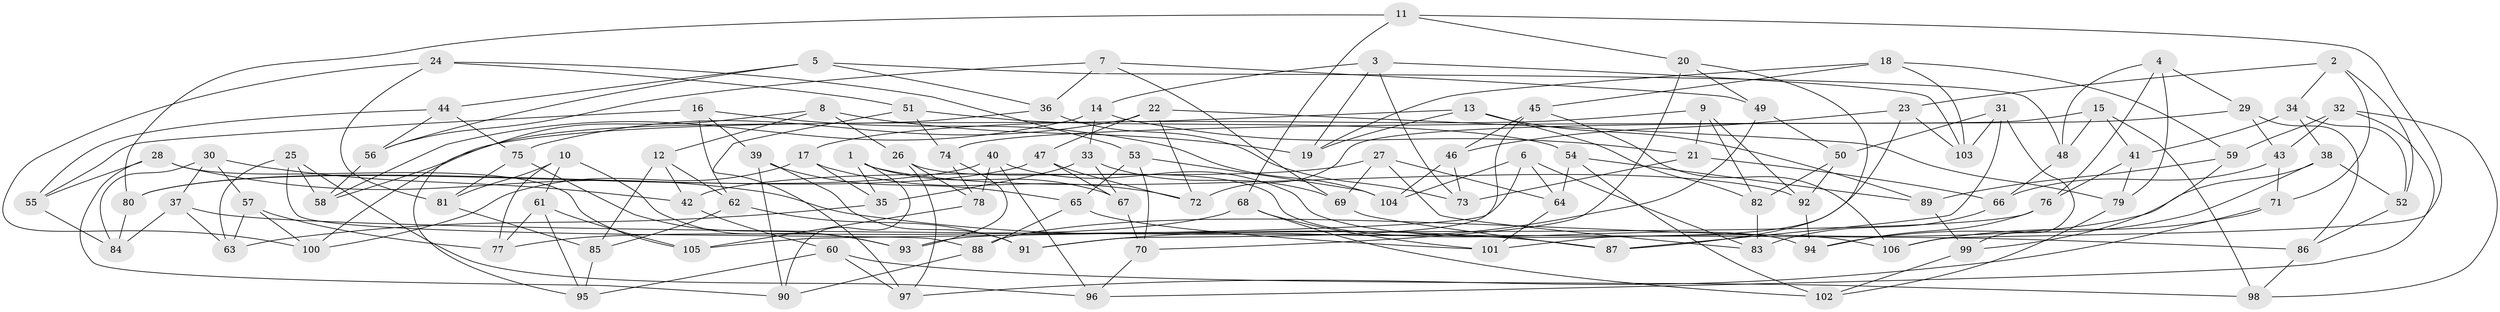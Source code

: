 // Generated by graph-tools (version 1.1) at 2025/03/03/09/25 03:03:05]
// undirected, 106 vertices, 212 edges
graph export_dot {
graph [start="1"]
  node [color=gray90,style=filled];
  1;
  2;
  3;
  4;
  5;
  6;
  7;
  8;
  9;
  10;
  11;
  12;
  13;
  14;
  15;
  16;
  17;
  18;
  19;
  20;
  21;
  22;
  23;
  24;
  25;
  26;
  27;
  28;
  29;
  30;
  31;
  32;
  33;
  34;
  35;
  36;
  37;
  38;
  39;
  40;
  41;
  42;
  43;
  44;
  45;
  46;
  47;
  48;
  49;
  50;
  51;
  52;
  53;
  54;
  55;
  56;
  57;
  58;
  59;
  60;
  61;
  62;
  63;
  64;
  65;
  66;
  67;
  68;
  69;
  70;
  71;
  72;
  73;
  74;
  75;
  76;
  77;
  78;
  79;
  80;
  81;
  82;
  83;
  84;
  85;
  86;
  87;
  88;
  89;
  90;
  91;
  92;
  93;
  94;
  95;
  96;
  97;
  98;
  99;
  100;
  101;
  102;
  103;
  104;
  105;
  106;
  1 -- 90;
  1 -- 92;
  1 -- 67;
  1 -- 35;
  2 -- 34;
  2 -- 52;
  2 -- 71;
  2 -- 23;
  3 -- 14;
  3 -- 19;
  3 -- 103;
  3 -- 73;
  4 -- 29;
  4 -- 76;
  4 -- 48;
  4 -- 79;
  5 -- 36;
  5 -- 48;
  5 -- 44;
  5 -- 56;
  6 -- 104;
  6 -- 105;
  6 -- 83;
  6 -- 64;
  7 -- 36;
  7 -- 49;
  7 -- 69;
  7 -- 56;
  8 -- 19;
  8 -- 26;
  8 -- 12;
  8 -- 95;
  9 -- 17;
  9 -- 92;
  9 -- 21;
  9 -- 82;
  10 -- 61;
  10 -- 93;
  10 -- 77;
  10 -- 81;
  11 -- 68;
  11 -- 106;
  11 -- 80;
  11 -- 20;
  12 -- 85;
  12 -- 62;
  12 -- 42;
  13 -- 89;
  13 -- 19;
  13 -- 58;
  13 -- 82;
  14 -- 21;
  14 -- 33;
  14 -- 58;
  15 -- 48;
  15 -- 41;
  15 -- 72;
  15 -- 98;
  16 -- 39;
  16 -- 55;
  16 -- 104;
  16 -- 62;
  17 -- 100;
  17 -- 72;
  17 -- 35;
  18 -- 45;
  18 -- 19;
  18 -- 103;
  18 -- 59;
  20 -- 49;
  20 -- 70;
  20 -- 87;
  21 -- 73;
  21 -- 66;
  22 -- 47;
  22 -- 75;
  22 -- 72;
  22 -- 79;
  23 -- 103;
  23 -- 46;
  23 -- 101;
  24 -- 53;
  24 -- 81;
  24 -- 51;
  24 -- 100;
  25 -- 88;
  25 -- 96;
  25 -- 63;
  25 -- 58;
  26 -- 94;
  26 -- 78;
  26 -- 97;
  27 -- 69;
  27 -- 64;
  27 -- 83;
  27 -- 42;
  28 -- 105;
  28 -- 55;
  28 -- 87;
  28 -- 90;
  29 -- 43;
  29 -- 74;
  29 -- 86;
  30 -- 42;
  30 -- 37;
  30 -- 57;
  30 -- 84;
  31 -- 103;
  31 -- 50;
  31 -- 99;
  31 -- 87;
  32 -- 96;
  32 -- 59;
  32 -- 43;
  32 -- 98;
  33 -- 67;
  33 -- 35;
  33 -- 69;
  34 -- 38;
  34 -- 41;
  34 -- 52;
  35 -- 63;
  36 -- 73;
  36 -- 100;
  37 -- 84;
  37 -- 63;
  37 -- 86;
  38 -- 94;
  38 -- 88;
  38 -- 52;
  39 -- 65;
  39 -- 91;
  39 -- 90;
  40 -- 96;
  40 -- 106;
  40 -- 78;
  40 -- 80;
  41 -- 79;
  41 -- 76;
  42 -- 60;
  43 -- 71;
  43 -- 66;
  44 -- 75;
  44 -- 56;
  44 -- 55;
  45 -- 46;
  45 -- 106;
  45 -- 91;
  46 -- 104;
  46 -- 73;
  47 -- 80;
  47 -- 67;
  47 -- 72;
  48 -- 66;
  49 -- 91;
  49 -- 50;
  50 -- 82;
  50 -- 92;
  51 -- 54;
  51 -- 97;
  51 -- 74;
  52 -- 86;
  53 -- 65;
  53 -- 70;
  53 -- 104;
  54 -- 102;
  54 -- 89;
  54 -- 64;
  55 -- 84;
  56 -- 58;
  57 -- 77;
  57 -- 63;
  57 -- 100;
  59 -- 89;
  59 -- 99;
  60 -- 95;
  60 -- 98;
  60 -- 97;
  61 -- 105;
  61 -- 95;
  61 -- 77;
  62 -- 91;
  62 -- 85;
  64 -- 101;
  65 -- 88;
  65 -- 101;
  66 -- 83;
  67 -- 70;
  68 -- 77;
  68 -- 102;
  68 -- 101;
  69 -- 87;
  70 -- 96;
  71 -- 97;
  71 -- 106;
  74 -- 78;
  74 -- 93;
  75 -- 81;
  75 -- 93;
  76 -- 93;
  76 -- 94;
  78 -- 105;
  79 -- 102;
  80 -- 84;
  81 -- 85;
  82 -- 83;
  85 -- 95;
  86 -- 98;
  88 -- 90;
  89 -- 99;
  92 -- 94;
  99 -- 102;
}
